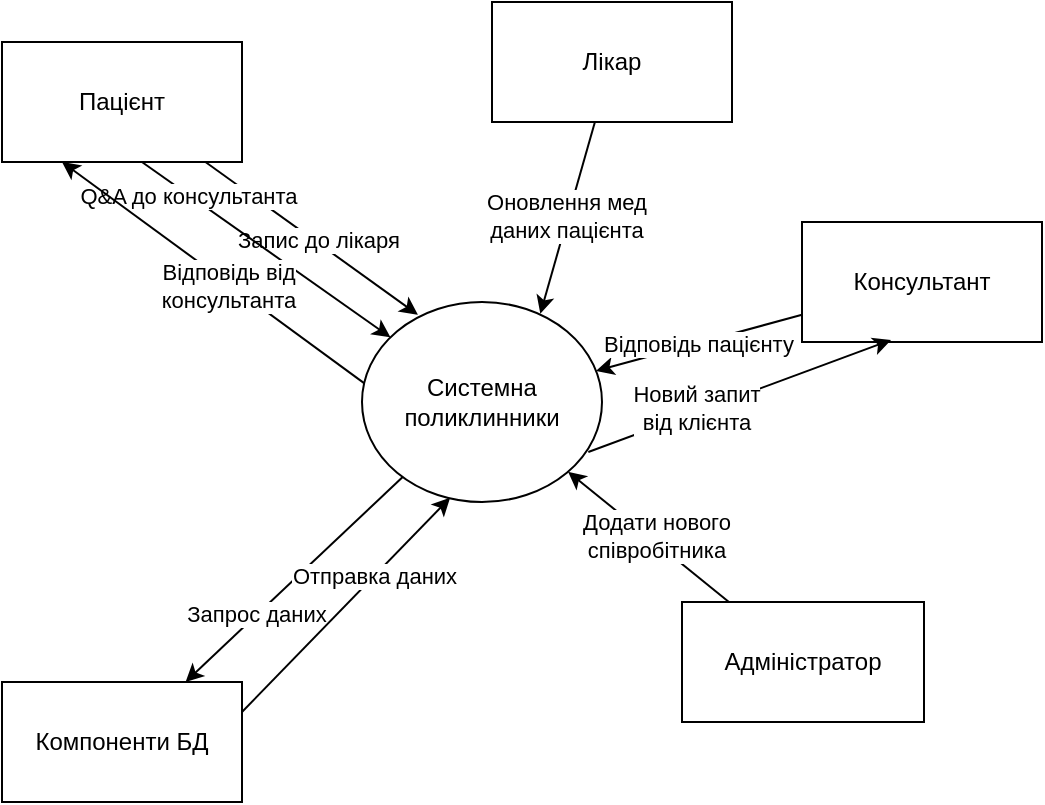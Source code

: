 <mxfile version="22.1.0" type="device">
  <diagram name="Page-1" id="C1WptRVvzWfXEeA2Af22">
    <mxGraphModel dx="792" dy="449" grid="1" gridSize="10" guides="1" tooltips="1" connect="1" arrows="1" fold="1" page="1" pageScale="1" pageWidth="850" pageHeight="1100" math="0" shadow="0">
      <root>
        <mxCell id="0" />
        <mxCell id="1" parent="0" />
        <mxCell id="Wh6LWfJ1QBIs-eaJV26e-1" value="Системна поликлинники" style="ellipse;whiteSpace=wrap;html=1;" vertex="1" parent="1">
          <mxGeometry x="360" y="360" width="120" height="100" as="geometry" />
        </mxCell>
        <mxCell id="Wh6LWfJ1QBIs-eaJV26e-2" value="Лікар" style="rounded=0;whiteSpace=wrap;html=1;" vertex="1" parent="1">
          <mxGeometry x="425" y="210" width="120" height="60" as="geometry" />
        </mxCell>
        <mxCell id="Wh6LWfJ1QBIs-eaJV26e-3" value="Консультант&lt;br&gt;" style="rounded=0;whiteSpace=wrap;html=1;" vertex="1" parent="1">
          <mxGeometry x="580" y="320" width="120" height="60" as="geometry" />
        </mxCell>
        <mxCell id="Wh6LWfJ1QBIs-eaJV26e-4" value="Пацієнт" style="rounded=0;whiteSpace=wrap;html=1;" vertex="1" parent="1">
          <mxGeometry x="180" y="230" width="120" height="60" as="geometry" />
        </mxCell>
        <mxCell id="Wh6LWfJ1QBIs-eaJV26e-5" value="Адміністратор" style="rounded=0;whiteSpace=wrap;html=1;" vertex="1" parent="1">
          <mxGeometry x="520" y="510" width="121" height="60" as="geometry" />
        </mxCell>
        <mxCell id="Wh6LWfJ1QBIs-eaJV26e-6" value="Компоненти БД" style="rounded=0;whiteSpace=wrap;html=1;" vertex="1" parent="1">
          <mxGeometry x="180" y="550" width="120" height="60" as="geometry" />
        </mxCell>
        <mxCell id="Wh6LWfJ1QBIs-eaJV26e-13" value="" style="endArrow=classic;html=1;rounded=0;" edge="1" parent="1" source="Wh6LWfJ1QBIs-eaJV26e-1" target="Wh6LWfJ1QBIs-eaJV26e-6">
          <mxGeometry width="50" height="50" relative="1" as="geometry">
            <mxPoint x="350" y="540" as="sourcePoint" />
            <mxPoint x="400" y="490" as="targetPoint" />
          </mxGeometry>
        </mxCell>
        <mxCell id="Wh6LWfJ1QBIs-eaJV26e-14" value="Запрос даних" style="edgeLabel;html=1;align=center;verticalAlign=middle;resizable=0;points=[];" vertex="1" connectable="0" parent="Wh6LWfJ1QBIs-eaJV26e-13">
          <mxGeometry x="0.342" y="-1" relative="1" as="geometry">
            <mxPoint as="offset" />
          </mxGeometry>
        </mxCell>
        <mxCell id="Wh6LWfJ1QBIs-eaJV26e-15" value="" style="endArrow=classic;html=1;rounded=0;exitX=1;exitY=0.25;exitDx=0;exitDy=0;entryX=0.367;entryY=0.979;entryDx=0;entryDy=0;entryPerimeter=0;" edge="1" parent="1" source="Wh6LWfJ1QBIs-eaJV26e-6" target="Wh6LWfJ1QBIs-eaJV26e-1">
          <mxGeometry width="50" height="50" relative="1" as="geometry">
            <mxPoint x="340" y="600" as="sourcePoint" />
            <mxPoint x="430" y="470" as="targetPoint" />
          </mxGeometry>
        </mxCell>
        <mxCell id="Wh6LWfJ1QBIs-eaJV26e-16" value="Отправка даних" style="edgeLabel;html=1;align=center;verticalAlign=middle;resizable=0;points=[];" vertex="1" connectable="0" parent="Wh6LWfJ1QBIs-eaJV26e-15">
          <mxGeometry x="0.264" relative="1" as="geometry">
            <mxPoint as="offset" />
          </mxGeometry>
        </mxCell>
        <mxCell id="Wh6LWfJ1QBIs-eaJV26e-17" value="" style="endArrow=classic;html=1;rounded=0;entryX=0.233;entryY=0.064;entryDx=0;entryDy=0;entryPerimeter=0;" edge="1" parent="1" source="Wh6LWfJ1QBIs-eaJV26e-4" target="Wh6LWfJ1QBIs-eaJV26e-1">
          <mxGeometry width="50" height="50" relative="1" as="geometry">
            <mxPoint x="250" y="380" as="sourcePoint" />
            <mxPoint x="300" y="330" as="targetPoint" />
          </mxGeometry>
        </mxCell>
        <mxCell id="Wh6LWfJ1QBIs-eaJV26e-18" value="Запис до лікаря" style="edgeLabel;html=1;align=center;verticalAlign=middle;resizable=0;points=[];" vertex="1" connectable="0" parent="Wh6LWfJ1QBIs-eaJV26e-17">
          <mxGeometry x="0.045" y="1" relative="1" as="geometry">
            <mxPoint as="offset" />
          </mxGeometry>
        </mxCell>
        <mxCell id="Wh6LWfJ1QBIs-eaJV26e-19" value="" style="endArrow=classic;html=1;rounded=0;entryX=0.743;entryY=0.059;entryDx=0;entryDy=0;entryPerimeter=0;" edge="1" parent="1" source="Wh6LWfJ1QBIs-eaJV26e-2" target="Wh6LWfJ1QBIs-eaJV26e-1">
          <mxGeometry width="50" height="50" relative="1" as="geometry">
            <mxPoint x="490" y="370" as="sourcePoint" />
            <mxPoint x="540" y="320" as="targetPoint" />
          </mxGeometry>
        </mxCell>
        <mxCell id="Wh6LWfJ1QBIs-eaJV26e-20" value="Оновлення мед &lt;br&gt;даних пацієнта" style="edgeLabel;html=1;align=center;verticalAlign=middle;resizable=0;points=[];" vertex="1" connectable="0" parent="Wh6LWfJ1QBIs-eaJV26e-19">
          <mxGeometry x="-0.021" y="-1" relative="1" as="geometry">
            <mxPoint as="offset" />
          </mxGeometry>
        </mxCell>
        <mxCell id="Wh6LWfJ1QBIs-eaJV26e-21" value="" style="endArrow=classic;html=1;rounded=0;exitX=0.583;exitY=1;exitDx=0;exitDy=0;exitPerimeter=0;" edge="1" parent="1" source="Wh6LWfJ1QBIs-eaJV26e-4" target="Wh6LWfJ1QBIs-eaJV26e-1">
          <mxGeometry width="50" height="50" relative="1" as="geometry">
            <mxPoint x="220" y="410" as="sourcePoint" />
            <mxPoint x="270" y="360" as="targetPoint" />
          </mxGeometry>
        </mxCell>
        <mxCell id="Wh6LWfJ1QBIs-eaJV26e-22" value="Q&amp;amp;A до консультанта" style="edgeLabel;html=1;align=center;verticalAlign=middle;resizable=0;points=[];" vertex="1" connectable="0" parent="Wh6LWfJ1QBIs-eaJV26e-21">
          <mxGeometry x="-0.622" y="-1" relative="1" as="geometry">
            <mxPoint as="offset" />
          </mxGeometry>
        </mxCell>
        <mxCell id="Wh6LWfJ1QBIs-eaJV26e-23" value="" style="endArrow=classic;html=1;rounded=0;" edge="1" parent="1" source="Wh6LWfJ1QBIs-eaJV26e-3" target="Wh6LWfJ1QBIs-eaJV26e-1">
          <mxGeometry width="50" height="50" relative="1" as="geometry">
            <mxPoint x="530" y="500" as="sourcePoint" />
            <mxPoint x="580" y="450" as="targetPoint" />
          </mxGeometry>
        </mxCell>
        <mxCell id="Wh6LWfJ1QBIs-eaJV26e-24" value="Відповідь пацієнту" style="edgeLabel;html=1;align=center;verticalAlign=middle;resizable=0;points=[];" vertex="1" connectable="0" parent="Wh6LWfJ1QBIs-eaJV26e-23">
          <mxGeometry x="0.021" relative="1" as="geometry">
            <mxPoint as="offset" />
          </mxGeometry>
        </mxCell>
        <mxCell id="Wh6LWfJ1QBIs-eaJV26e-25" value="" style="endArrow=classic;html=1;rounded=0;exitX=0.943;exitY=0.75;exitDx=0;exitDy=0;exitPerimeter=0;entryX=0.371;entryY=0.983;entryDx=0;entryDy=0;entryPerimeter=0;" edge="1" parent="1" source="Wh6LWfJ1QBIs-eaJV26e-1" target="Wh6LWfJ1QBIs-eaJV26e-3">
          <mxGeometry width="50" height="50" relative="1" as="geometry">
            <mxPoint x="520" y="510" as="sourcePoint" />
            <mxPoint x="640" y="370" as="targetPoint" />
          </mxGeometry>
        </mxCell>
        <mxCell id="Wh6LWfJ1QBIs-eaJV26e-26" value="Новий запит &lt;br&gt;від клієнта" style="edgeLabel;html=1;align=center;verticalAlign=middle;resizable=0;points=[];" vertex="1" connectable="0" parent="Wh6LWfJ1QBIs-eaJV26e-25">
          <mxGeometry x="-0.287" y="2" relative="1" as="geometry">
            <mxPoint as="offset" />
          </mxGeometry>
        </mxCell>
        <mxCell id="Wh6LWfJ1QBIs-eaJV26e-27" value="" style="endArrow=classic;html=1;rounded=0;exitX=0.01;exitY=0.407;exitDx=0;exitDy=0;exitPerimeter=0;entryX=0.25;entryY=1;entryDx=0;entryDy=0;" edge="1" parent="1" source="Wh6LWfJ1QBIs-eaJV26e-1" target="Wh6LWfJ1QBIs-eaJV26e-4">
          <mxGeometry width="50" height="50" relative="1" as="geometry">
            <mxPoint x="250" y="450" as="sourcePoint" />
            <mxPoint x="300" y="400" as="targetPoint" />
          </mxGeometry>
        </mxCell>
        <mxCell id="Wh6LWfJ1QBIs-eaJV26e-28" value="Відповідь від &lt;br&gt;консультанта" style="edgeLabel;html=1;align=center;verticalAlign=middle;resizable=0;points=[];" vertex="1" connectable="0" parent="Wh6LWfJ1QBIs-eaJV26e-27">
          <mxGeometry x="-0.108" y="1" relative="1" as="geometry">
            <mxPoint as="offset" />
          </mxGeometry>
        </mxCell>
        <mxCell id="Wh6LWfJ1QBIs-eaJV26e-29" value="" style="endArrow=classic;html=1;rounded=0;" edge="1" parent="1" source="Wh6LWfJ1QBIs-eaJV26e-5" target="Wh6LWfJ1QBIs-eaJV26e-1">
          <mxGeometry width="50" height="50" relative="1" as="geometry">
            <mxPoint x="450" y="500" as="sourcePoint" />
            <mxPoint x="500" y="450" as="targetPoint" />
          </mxGeometry>
        </mxCell>
        <mxCell id="Wh6LWfJ1QBIs-eaJV26e-30" value="Додати нового &lt;br&gt;співробітника" style="edgeLabel;html=1;align=center;verticalAlign=middle;resizable=0;points=[];" vertex="1" connectable="0" parent="Wh6LWfJ1QBIs-eaJV26e-29">
          <mxGeometry x="0.329" relative="1" as="geometry">
            <mxPoint x="17" y="10" as="offset" />
          </mxGeometry>
        </mxCell>
      </root>
    </mxGraphModel>
  </diagram>
</mxfile>
